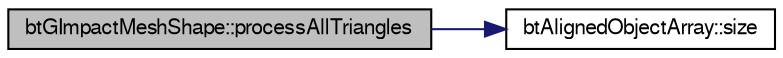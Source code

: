 digraph G
{
  bgcolor="transparent";
  edge [fontname="FreeSans",fontsize=10,labelfontname="FreeSans",labelfontsize=10];
  node [fontname="FreeSans",fontsize=10,shape=record];
  rankdir=LR;
  Node1 [label="btGImpactMeshShape::processAllTriangles",height=0.2,width=0.4,color="black", fillcolor="grey75", style="filled" fontcolor="black"];
  Node1 -> Node2 [color="midnightblue",fontsize=10,style="solid"];
  Node2 [label="btAlignedObjectArray::size",height=0.2,width=0.4,color="black",URL="$classbt_aligned_object_array.html#6bdd14c7599ecb95e8d83dd5a715f9b7",tooltip="return the number of elements in the array"];
}
